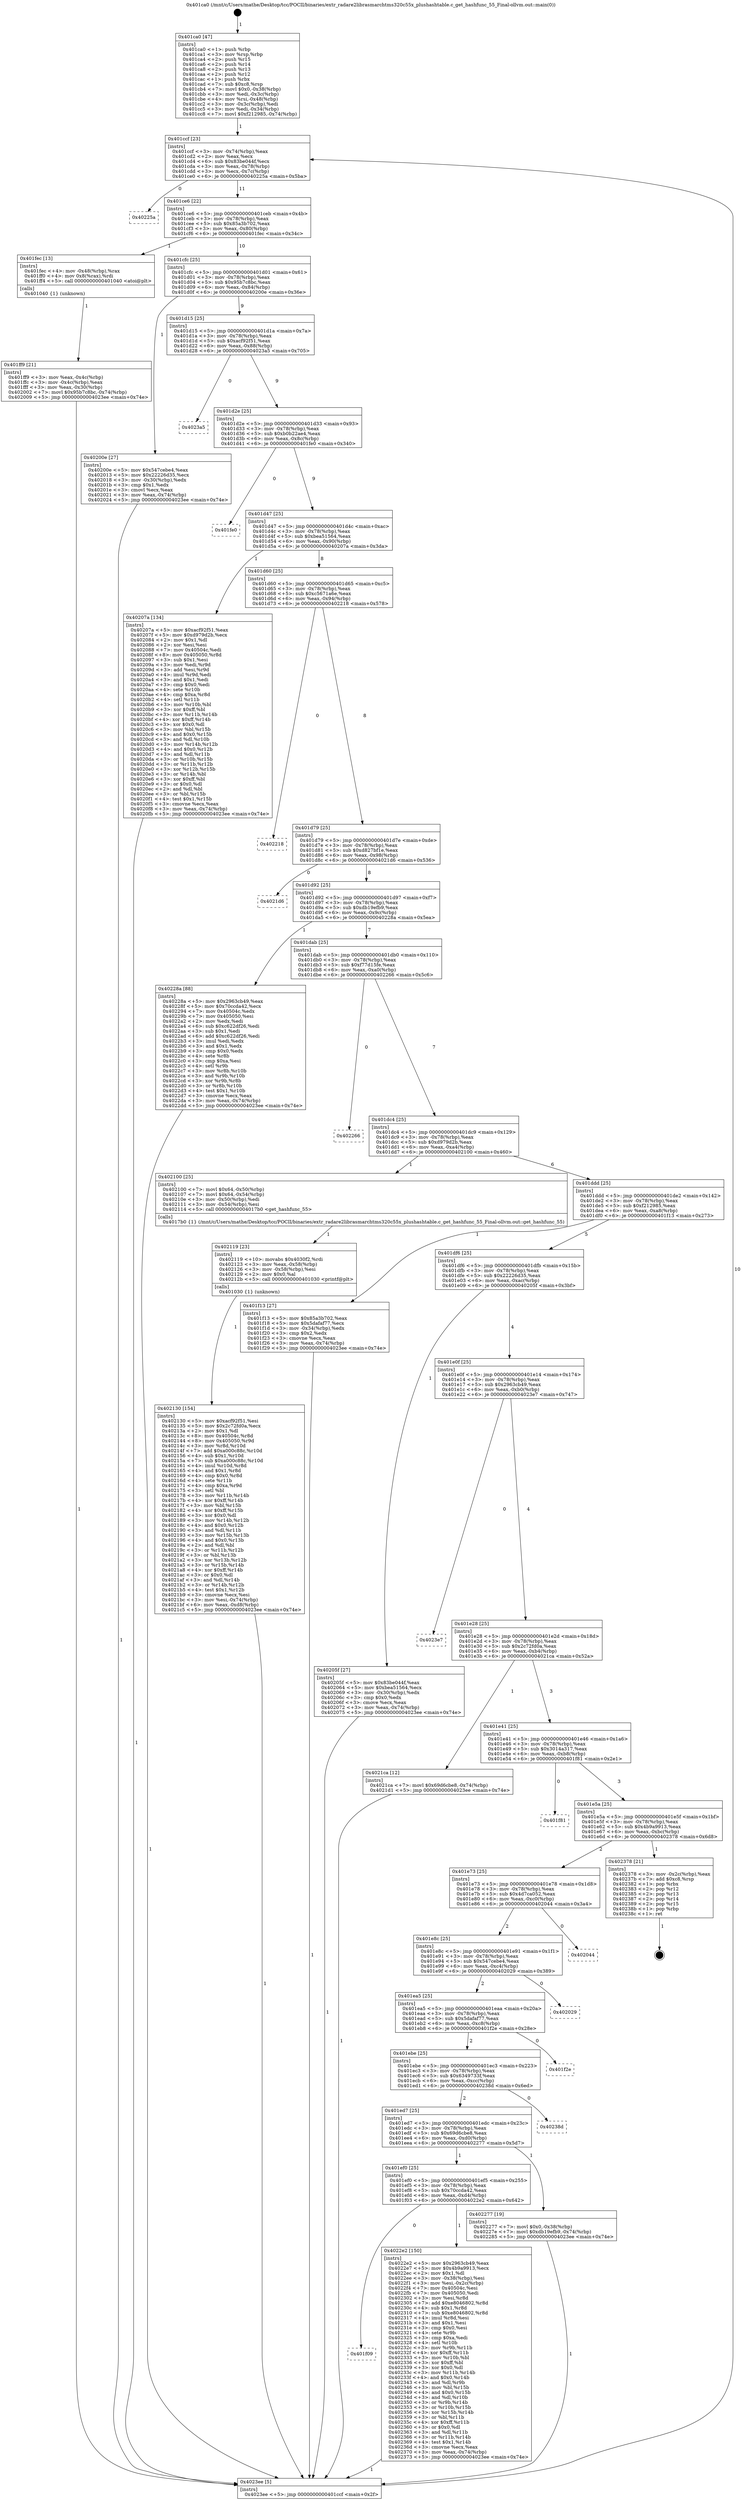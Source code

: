 digraph "0x401ca0" {
  label = "0x401ca0 (/mnt/c/Users/mathe/Desktop/tcc/POCII/binaries/extr_radare2librasmarchtms320c55x_plushashtable.c_get_hashfunc_55_Final-ollvm.out::main(0))"
  labelloc = "t"
  node[shape=record]

  Entry [label="",width=0.3,height=0.3,shape=circle,fillcolor=black,style=filled]
  "0x401ccf" [label="{
     0x401ccf [23]\l
     | [instrs]\l
     &nbsp;&nbsp;0x401ccf \<+3\>: mov -0x74(%rbp),%eax\l
     &nbsp;&nbsp;0x401cd2 \<+2\>: mov %eax,%ecx\l
     &nbsp;&nbsp;0x401cd4 \<+6\>: sub $0x83be044f,%ecx\l
     &nbsp;&nbsp;0x401cda \<+3\>: mov %eax,-0x78(%rbp)\l
     &nbsp;&nbsp;0x401cdd \<+3\>: mov %ecx,-0x7c(%rbp)\l
     &nbsp;&nbsp;0x401ce0 \<+6\>: je 000000000040225a \<main+0x5ba\>\l
  }"]
  "0x40225a" [label="{
     0x40225a\l
  }", style=dashed]
  "0x401ce6" [label="{
     0x401ce6 [22]\l
     | [instrs]\l
     &nbsp;&nbsp;0x401ce6 \<+5\>: jmp 0000000000401ceb \<main+0x4b\>\l
     &nbsp;&nbsp;0x401ceb \<+3\>: mov -0x78(%rbp),%eax\l
     &nbsp;&nbsp;0x401cee \<+5\>: sub $0x85a3b702,%eax\l
     &nbsp;&nbsp;0x401cf3 \<+3\>: mov %eax,-0x80(%rbp)\l
     &nbsp;&nbsp;0x401cf6 \<+6\>: je 0000000000401fec \<main+0x34c\>\l
  }"]
  Exit [label="",width=0.3,height=0.3,shape=circle,fillcolor=black,style=filled,peripheries=2]
  "0x401fec" [label="{
     0x401fec [13]\l
     | [instrs]\l
     &nbsp;&nbsp;0x401fec \<+4\>: mov -0x48(%rbp),%rax\l
     &nbsp;&nbsp;0x401ff0 \<+4\>: mov 0x8(%rax),%rdi\l
     &nbsp;&nbsp;0x401ff4 \<+5\>: call 0000000000401040 \<atoi@plt\>\l
     | [calls]\l
     &nbsp;&nbsp;0x401040 \{1\} (unknown)\l
  }"]
  "0x401cfc" [label="{
     0x401cfc [25]\l
     | [instrs]\l
     &nbsp;&nbsp;0x401cfc \<+5\>: jmp 0000000000401d01 \<main+0x61\>\l
     &nbsp;&nbsp;0x401d01 \<+3\>: mov -0x78(%rbp),%eax\l
     &nbsp;&nbsp;0x401d04 \<+5\>: sub $0x95b7c8bc,%eax\l
     &nbsp;&nbsp;0x401d09 \<+6\>: mov %eax,-0x84(%rbp)\l
     &nbsp;&nbsp;0x401d0f \<+6\>: je 000000000040200e \<main+0x36e\>\l
  }"]
  "0x401f09" [label="{
     0x401f09\l
  }", style=dashed]
  "0x40200e" [label="{
     0x40200e [27]\l
     | [instrs]\l
     &nbsp;&nbsp;0x40200e \<+5\>: mov $0x547cebe4,%eax\l
     &nbsp;&nbsp;0x402013 \<+5\>: mov $0x22226d35,%ecx\l
     &nbsp;&nbsp;0x402018 \<+3\>: mov -0x30(%rbp),%edx\l
     &nbsp;&nbsp;0x40201b \<+3\>: cmp $0x1,%edx\l
     &nbsp;&nbsp;0x40201e \<+3\>: cmovl %ecx,%eax\l
     &nbsp;&nbsp;0x402021 \<+3\>: mov %eax,-0x74(%rbp)\l
     &nbsp;&nbsp;0x402024 \<+5\>: jmp 00000000004023ee \<main+0x74e\>\l
  }"]
  "0x401d15" [label="{
     0x401d15 [25]\l
     | [instrs]\l
     &nbsp;&nbsp;0x401d15 \<+5\>: jmp 0000000000401d1a \<main+0x7a\>\l
     &nbsp;&nbsp;0x401d1a \<+3\>: mov -0x78(%rbp),%eax\l
     &nbsp;&nbsp;0x401d1d \<+5\>: sub $0xacf92f51,%eax\l
     &nbsp;&nbsp;0x401d22 \<+6\>: mov %eax,-0x88(%rbp)\l
     &nbsp;&nbsp;0x401d28 \<+6\>: je 00000000004023a5 \<main+0x705\>\l
  }"]
  "0x4022e2" [label="{
     0x4022e2 [150]\l
     | [instrs]\l
     &nbsp;&nbsp;0x4022e2 \<+5\>: mov $0x2963cb49,%eax\l
     &nbsp;&nbsp;0x4022e7 \<+5\>: mov $0x4b9a9913,%ecx\l
     &nbsp;&nbsp;0x4022ec \<+2\>: mov $0x1,%dl\l
     &nbsp;&nbsp;0x4022ee \<+3\>: mov -0x38(%rbp),%esi\l
     &nbsp;&nbsp;0x4022f1 \<+3\>: mov %esi,-0x2c(%rbp)\l
     &nbsp;&nbsp;0x4022f4 \<+7\>: mov 0x40504c,%esi\l
     &nbsp;&nbsp;0x4022fb \<+7\>: mov 0x405050,%edi\l
     &nbsp;&nbsp;0x402302 \<+3\>: mov %esi,%r8d\l
     &nbsp;&nbsp;0x402305 \<+7\>: add $0xe8046802,%r8d\l
     &nbsp;&nbsp;0x40230c \<+4\>: sub $0x1,%r8d\l
     &nbsp;&nbsp;0x402310 \<+7\>: sub $0xe8046802,%r8d\l
     &nbsp;&nbsp;0x402317 \<+4\>: imul %r8d,%esi\l
     &nbsp;&nbsp;0x40231b \<+3\>: and $0x1,%esi\l
     &nbsp;&nbsp;0x40231e \<+3\>: cmp $0x0,%esi\l
     &nbsp;&nbsp;0x402321 \<+4\>: sete %r9b\l
     &nbsp;&nbsp;0x402325 \<+3\>: cmp $0xa,%edi\l
     &nbsp;&nbsp;0x402328 \<+4\>: setl %r10b\l
     &nbsp;&nbsp;0x40232c \<+3\>: mov %r9b,%r11b\l
     &nbsp;&nbsp;0x40232f \<+4\>: xor $0xff,%r11b\l
     &nbsp;&nbsp;0x402333 \<+3\>: mov %r10b,%bl\l
     &nbsp;&nbsp;0x402336 \<+3\>: xor $0xff,%bl\l
     &nbsp;&nbsp;0x402339 \<+3\>: xor $0x0,%dl\l
     &nbsp;&nbsp;0x40233c \<+3\>: mov %r11b,%r14b\l
     &nbsp;&nbsp;0x40233f \<+4\>: and $0x0,%r14b\l
     &nbsp;&nbsp;0x402343 \<+3\>: and %dl,%r9b\l
     &nbsp;&nbsp;0x402346 \<+3\>: mov %bl,%r15b\l
     &nbsp;&nbsp;0x402349 \<+4\>: and $0x0,%r15b\l
     &nbsp;&nbsp;0x40234d \<+3\>: and %dl,%r10b\l
     &nbsp;&nbsp;0x402350 \<+3\>: or %r9b,%r14b\l
     &nbsp;&nbsp;0x402353 \<+3\>: or %r10b,%r15b\l
     &nbsp;&nbsp;0x402356 \<+3\>: xor %r15b,%r14b\l
     &nbsp;&nbsp;0x402359 \<+3\>: or %bl,%r11b\l
     &nbsp;&nbsp;0x40235c \<+4\>: xor $0xff,%r11b\l
     &nbsp;&nbsp;0x402360 \<+3\>: or $0x0,%dl\l
     &nbsp;&nbsp;0x402363 \<+3\>: and %dl,%r11b\l
     &nbsp;&nbsp;0x402366 \<+3\>: or %r11b,%r14b\l
     &nbsp;&nbsp;0x402369 \<+4\>: test $0x1,%r14b\l
     &nbsp;&nbsp;0x40236d \<+3\>: cmovne %ecx,%eax\l
     &nbsp;&nbsp;0x402370 \<+3\>: mov %eax,-0x74(%rbp)\l
     &nbsp;&nbsp;0x402373 \<+5\>: jmp 00000000004023ee \<main+0x74e\>\l
  }"]
  "0x4023a5" [label="{
     0x4023a5\l
  }", style=dashed]
  "0x401d2e" [label="{
     0x401d2e [25]\l
     | [instrs]\l
     &nbsp;&nbsp;0x401d2e \<+5\>: jmp 0000000000401d33 \<main+0x93\>\l
     &nbsp;&nbsp;0x401d33 \<+3\>: mov -0x78(%rbp),%eax\l
     &nbsp;&nbsp;0x401d36 \<+5\>: sub $0xb0b22ae4,%eax\l
     &nbsp;&nbsp;0x401d3b \<+6\>: mov %eax,-0x8c(%rbp)\l
     &nbsp;&nbsp;0x401d41 \<+6\>: je 0000000000401fe0 \<main+0x340\>\l
  }"]
  "0x401ef0" [label="{
     0x401ef0 [25]\l
     | [instrs]\l
     &nbsp;&nbsp;0x401ef0 \<+5\>: jmp 0000000000401ef5 \<main+0x255\>\l
     &nbsp;&nbsp;0x401ef5 \<+3\>: mov -0x78(%rbp),%eax\l
     &nbsp;&nbsp;0x401ef8 \<+5\>: sub $0x70ccda42,%eax\l
     &nbsp;&nbsp;0x401efd \<+6\>: mov %eax,-0xd4(%rbp)\l
     &nbsp;&nbsp;0x401f03 \<+6\>: je 00000000004022e2 \<main+0x642\>\l
  }"]
  "0x401fe0" [label="{
     0x401fe0\l
  }", style=dashed]
  "0x401d47" [label="{
     0x401d47 [25]\l
     | [instrs]\l
     &nbsp;&nbsp;0x401d47 \<+5\>: jmp 0000000000401d4c \<main+0xac\>\l
     &nbsp;&nbsp;0x401d4c \<+3\>: mov -0x78(%rbp),%eax\l
     &nbsp;&nbsp;0x401d4f \<+5\>: sub $0xbea51564,%eax\l
     &nbsp;&nbsp;0x401d54 \<+6\>: mov %eax,-0x90(%rbp)\l
     &nbsp;&nbsp;0x401d5a \<+6\>: je 000000000040207a \<main+0x3da\>\l
  }"]
  "0x402277" [label="{
     0x402277 [19]\l
     | [instrs]\l
     &nbsp;&nbsp;0x402277 \<+7\>: movl $0x0,-0x38(%rbp)\l
     &nbsp;&nbsp;0x40227e \<+7\>: movl $0xdb19efb9,-0x74(%rbp)\l
     &nbsp;&nbsp;0x402285 \<+5\>: jmp 00000000004023ee \<main+0x74e\>\l
  }"]
  "0x40207a" [label="{
     0x40207a [134]\l
     | [instrs]\l
     &nbsp;&nbsp;0x40207a \<+5\>: mov $0xacf92f51,%eax\l
     &nbsp;&nbsp;0x40207f \<+5\>: mov $0xd979d2b,%ecx\l
     &nbsp;&nbsp;0x402084 \<+2\>: mov $0x1,%dl\l
     &nbsp;&nbsp;0x402086 \<+2\>: xor %esi,%esi\l
     &nbsp;&nbsp;0x402088 \<+7\>: mov 0x40504c,%edi\l
     &nbsp;&nbsp;0x40208f \<+8\>: mov 0x405050,%r8d\l
     &nbsp;&nbsp;0x402097 \<+3\>: sub $0x1,%esi\l
     &nbsp;&nbsp;0x40209a \<+3\>: mov %edi,%r9d\l
     &nbsp;&nbsp;0x40209d \<+3\>: add %esi,%r9d\l
     &nbsp;&nbsp;0x4020a0 \<+4\>: imul %r9d,%edi\l
     &nbsp;&nbsp;0x4020a4 \<+3\>: and $0x1,%edi\l
     &nbsp;&nbsp;0x4020a7 \<+3\>: cmp $0x0,%edi\l
     &nbsp;&nbsp;0x4020aa \<+4\>: sete %r10b\l
     &nbsp;&nbsp;0x4020ae \<+4\>: cmp $0xa,%r8d\l
     &nbsp;&nbsp;0x4020b2 \<+4\>: setl %r11b\l
     &nbsp;&nbsp;0x4020b6 \<+3\>: mov %r10b,%bl\l
     &nbsp;&nbsp;0x4020b9 \<+3\>: xor $0xff,%bl\l
     &nbsp;&nbsp;0x4020bc \<+3\>: mov %r11b,%r14b\l
     &nbsp;&nbsp;0x4020bf \<+4\>: xor $0xff,%r14b\l
     &nbsp;&nbsp;0x4020c3 \<+3\>: xor $0x0,%dl\l
     &nbsp;&nbsp;0x4020c6 \<+3\>: mov %bl,%r15b\l
     &nbsp;&nbsp;0x4020c9 \<+4\>: and $0x0,%r15b\l
     &nbsp;&nbsp;0x4020cd \<+3\>: and %dl,%r10b\l
     &nbsp;&nbsp;0x4020d0 \<+3\>: mov %r14b,%r12b\l
     &nbsp;&nbsp;0x4020d3 \<+4\>: and $0x0,%r12b\l
     &nbsp;&nbsp;0x4020d7 \<+3\>: and %dl,%r11b\l
     &nbsp;&nbsp;0x4020da \<+3\>: or %r10b,%r15b\l
     &nbsp;&nbsp;0x4020dd \<+3\>: or %r11b,%r12b\l
     &nbsp;&nbsp;0x4020e0 \<+3\>: xor %r12b,%r15b\l
     &nbsp;&nbsp;0x4020e3 \<+3\>: or %r14b,%bl\l
     &nbsp;&nbsp;0x4020e6 \<+3\>: xor $0xff,%bl\l
     &nbsp;&nbsp;0x4020e9 \<+3\>: or $0x0,%dl\l
     &nbsp;&nbsp;0x4020ec \<+2\>: and %dl,%bl\l
     &nbsp;&nbsp;0x4020ee \<+3\>: or %bl,%r15b\l
     &nbsp;&nbsp;0x4020f1 \<+4\>: test $0x1,%r15b\l
     &nbsp;&nbsp;0x4020f5 \<+3\>: cmovne %ecx,%eax\l
     &nbsp;&nbsp;0x4020f8 \<+3\>: mov %eax,-0x74(%rbp)\l
     &nbsp;&nbsp;0x4020fb \<+5\>: jmp 00000000004023ee \<main+0x74e\>\l
  }"]
  "0x401d60" [label="{
     0x401d60 [25]\l
     | [instrs]\l
     &nbsp;&nbsp;0x401d60 \<+5\>: jmp 0000000000401d65 \<main+0xc5\>\l
     &nbsp;&nbsp;0x401d65 \<+3\>: mov -0x78(%rbp),%eax\l
     &nbsp;&nbsp;0x401d68 \<+5\>: sub $0xc5671a6e,%eax\l
     &nbsp;&nbsp;0x401d6d \<+6\>: mov %eax,-0x94(%rbp)\l
     &nbsp;&nbsp;0x401d73 \<+6\>: je 0000000000402218 \<main+0x578\>\l
  }"]
  "0x401ed7" [label="{
     0x401ed7 [25]\l
     | [instrs]\l
     &nbsp;&nbsp;0x401ed7 \<+5\>: jmp 0000000000401edc \<main+0x23c\>\l
     &nbsp;&nbsp;0x401edc \<+3\>: mov -0x78(%rbp),%eax\l
     &nbsp;&nbsp;0x401edf \<+5\>: sub $0x69d6cbe8,%eax\l
     &nbsp;&nbsp;0x401ee4 \<+6\>: mov %eax,-0xd0(%rbp)\l
     &nbsp;&nbsp;0x401eea \<+6\>: je 0000000000402277 \<main+0x5d7\>\l
  }"]
  "0x402218" [label="{
     0x402218\l
  }", style=dashed]
  "0x401d79" [label="{
     0x401d79 [25]\l
     | [instrs]\l
     &nbsp;&nbsp;0x401d79 \<+5\>: jmp 0000000000401d7e \<main+0xde\>\l
     &nbsp;&nbsp;0x401d7e \<+3\>: mov -0x78(%rbp),%eax\l
     &nbsp;&nbsp;0x401d81 \<+5\>: sub $0xd827bf1e,%eax\l
     &nbsp;&nbsp;0x401d86 \<+6\>: mov %eax,-0x98(%rbp)\l
     &nbsp;&nbsp;0x401d8c \<+6\>: je 00000000004021d6 \<main+0x536\>\l
  }"]
  "0x40238d" [label="{
     0x40238d\l
  }", style=dashed]
  "0x4021d6" [label="{
     0x4021d6\l
  }", style=dashed]
  "0x401d92" [label="{
     0x401d92 [25]\l
     | [instrs]\l
     &nbsp;&nbsp;0x401d92 \<+5\>: jmp 0000000000401d97 \<main+0xf7\>\l
     &nbsp;&nbsp;0x401d97 \<+3\>: mov -0x78(%rbp),%eax\l
     &nbsp;&nbsp;0x401d9a \<+5\>: sub $0xdb19efb9,%eax\l
     &nbsp;&nbsp;0x401d9f \<+6\>: mov %eax,-0x9c(%rbp)\l
     &nbsp;&nbsp;0x401da5 \<+6\>: je 000000000040228a \<main+0x5ea\>\l
  }"]
  "0x401ebe" [label="{
     0x401ebe [25]\l
     | [instrs]\l
     &nbsp;&nbsp;0x401ebe \<+5\>: jmp 0000000000401ec3 \<main+0x223\>\l
     &nbsp;&nbsp;0x401ec3 \<+3\>: mov -0x78(%rbp),%eax\l
     &nbsp;&nbsp;0x401ec6 \<+5\>: sub $0x6349733f,%eax\l
     &nbsp;&nbsp;0x401ecb \<+6\>: mov %eax,-0xcc(%rbp)\l
     &nbsp;&nbsp;0x401ed1 \<+6\>: je 000000000040238d \<main+0x6ed\>\l
  }"]
  "0x40228a" [label="{
     0x40228a [88]\l
     | [instrs]\l
     &nbsp;&nbsp;0x40228a \<+5\>: mov $0x2963cb49,%eax\l
     &nbsp;&nbsp;0x40228f \<+5\>: mov $0x70ccda42,%ecx\l
     &nbsp;&nbsp;0x402294 \<+7\>: mov 0x40504c,%edx\l
     &nbsp;&nbsp;0x40229b \<+7\>: mov 0x405050,%esi\l
     &nbsp;&nbsp;0x4022a2 \<+2\>: mov %edx,%edi\l
     &nbsp;&nbsp;0x4022a4 \<+6\>: sub $0xc622df26,%edi\l
     &nbsp;&nbsp;0x4022aa \<+3\>: sub $0x1,%edi\l
     &nbsp;&nbsp;0x4022ad \<+6\>: add $0xc622df26,%edi\l
     &nbsp;&nbsp;0x4022b3 \<+3\>: imul %edi,%edx\l
     &nbsp;&nbsp;0x4022b6 \<+3\>: and $0x1,%edx\l
     &nbsp;&nbsp;0x4022b9 \<+3\>: cmp $0x0,%edx\l
     &nbsp;&nbsp;0x4022bc \<+4\>: sete %r8b\l
     &nbsp;&nbsp;0x4022c0 \<+3\>: cmp $0xa,%esi\l
     &nbsp;&nbsp;0x4022c3 \<+4\>: setl %r9b\l
     &nbsp;&nbsp;0x4022c7 \<+3\>: mov %r8b,%r10b\l
     &nbsp;&nbsp;0x4022ca \<+3\>: and %r9b,%r10b\l
     &nbsp;&nbsp;0x4022cd \<+3\>: xor %r9b,%r8b\l
     &nbsp;&nbsp;0x4022d0 \<+3\>: or %r8b,%r10b\l
     &nbsp;&nbsp;0x4022d3 \<+4\>: test $0x1,%r10b\l
     &nbsp;&nbsp;0x4022d7 \<+3\>: cmovne %ecx,%eax\l
     &nbsp;&nbsp;0x4022da \<+3\>: mov %eax,-0x74(%rbp)\l
     &nbsp;&nbsp;0x4022dd \<+5\>: jmp 00000000004023ee \<main+0x74e\>\l
  }"]
  "0x401dab" [label="{
     0x401dab [25]\l
     | [instrs]\l
     &nbsp;&nbsp;0x401dab \<+5\>: jmp 0000000000401db0 \<main+0x110\>\l
     &nbsp;&nbsp;0x401db0 \<+3\>: mov -0x78(%rbp),%eax\l
     &nbsp;&nbsp;0x401db3 \<+5\>: sub $0xf77d15fe,%eax\l
     &nbsp;&nbsp;0x401db8 \<+6\>: mov %eax,-0xa0(%rbp)\l
     &nbsp;&nbsp;0x401dbe \<+6\>: je 0000000000402266 \<main+0x5c6\>\l
  }"]
  "0x401f2e" [label="{
     0x401f2e\l
  }", style=dashed]
  "0x402266" [label="{
     0x402266\l
  }", style=dashed]
  "0x401dc4" [label="{
     0x401dc4 [25]\l
     | [instrs]\l
     &nbsp;&nbsp;0x401dc4 \<+5\>: jmp 0000000000401dc9 \<main+0x129\>\l
     &nbsp;&nbsp;0x401dc9 \<+3\>: mov -0x78(%rbp),%eax\l
     &nbsp;&nbsp;0x401dcc \<+5\>: sub $0xd979d2b,%eax\l
     &nbsp;&nbsp;0x401dd1 \<+6\>: mov %eax,-0xa4(%rbp)\l
     &nbsp;&nbsp;0x401dd7 \<+6\>: je 0000000000402100 \<main+0x460\>\l
  }"]
  "0x401ea5" [label="{
     0x401ea5 [25]\l
     | [instrs]\l
     &nbsp;&nbsp;0x401ea5 \<+5\>: jmp 0000000000401eaa \<main+0x20a\>\l
     &nbsp;&nbsp;0x401eaa \<+3\>: mov -0x78(%rbp),%eax\l
     &nbsp;&nbsp;0x401ead \<+5\>: sub $0x5dafaf77,%eax\l
     &nbsp;&nbsp;0x401eb2 \<+6\>: mov %eax,-0xc8(%rbp)\l
     &nbsp;&nbsp;0x401eb8 \<+6\>: je 0000000000401f2e \<main+0x28e\>\l
  }"]
  "0x402100" [label="{
     0x402100 [25]\l
     | [instrs]\l
     &nbsp;&nbsp;0x402100 \<+7\>: movl $0x64,-0x50(%rbp)\l
     &nbsp;&nbsp;0x402107 \<+7\>: movl $0x64,-0x54(%rbp)\l
     &nbsp;&nbsp;0x40210e \<+3\>: mov -0x50(%rbp),%edi\l
     &nbsp;&nbsp;0x402111 \<+3\>: mov -0x54(%rbp),%esi\l
     &nbsp;&nbsp;0x402114 \<+5\>: call 00000000004017b0 \<get_hashfunc_55\>\l
     | [calls]\l
     &nbsp;&nbsp;0x4017b0 \{1\} (/mnt/c/Users/mathe/Desktop/tcc/POCII/binaries/extr_radare2librasmarchtms320c55x_plushashtable.c_get_hashfunc_55_Final-ollvm.out::get_hashfunc_55)\l
  }"]
  "0x401ddd" [label="{
     0x401ddd [25]\l
     | [instrs]\l
     &nbsp;&nbsp;0x401ddd \<+5\>: jmp 0000000000401de2 \<main+0x142\>\l
     &nbsp;&nbsp;0x401de2 \<+3\>: mov -0x78(%rbp),%eax\l
     &nbsp;&nbsp;0x401de5 \<+5\>: sub $0xf212985,%eax\l
     &nbsp;&nbsp;0x401dea \<+6\>: mov %eax,-0xa8(%rbp)\l
     &nbsp;&nbsp;0x401df0 \<+6\>: je 0000000000401f13 \<main+0x273\>\l
  }"]
  "0x402029" [label="{
     0x402029\l
  }", style=dashed]
  "0x401f13" [label="{
     0x401f13 [27]\l
     | [instrs]\l
     &nbsp;&nbsp;0x401f13 \<+5\>: mov $0x85a3b702,%eax\l
     &nbsp;&nbsp;0x401f18 \<+5\>: mov $0x5dafaf77,%ecx\l
     &nbsp;&nbsp;0x401f1d \<+3\>: mov -0x34(%rbp),%edx\l
     &nbsp;&nbsp;0x401f20 \<+3\>: cmp $0x2,%edx\l
     &nbsp;&nbsp;0x401f23 \<+3\>: cmovne %ecx,%eax\l
     &nbsp;&nbsp;0x401f26 \<+3\>: mov %eax,-0x74(%rbp)\l
     &nbsp;&nbsp;0x401f29 \<+5\>: jmp 00000000004023ee \<main+0x74e\>\l
  }"]
  "0x401df6" [label="{
     0x401df6 [25]\l
     | [instrs]\l
     &nbsp;&nbsp;0x401df6 \<+5\>: jmp 0000000000401dfb \<main+0x15b\>\l
     &nbsp;&nbsp;0x401dfb \<+3\>: mov -0x78(%rbp),%eax\l
     &nbsp;&nbsp;0x401dfe \<+5\>: sub $0x22226d35,%eax\l
     &nbsp;&nbsp;0x401e03 \<+6\>: mov %eax,-0xac(%rbp)\l
     &nbsp;&nbsp;0x401e09 \<+6\>: je 000000000040205f \<main+0x3bf\>\l
  }"]
  "0x4023ee" [label="{
     0x4023ee [5]\l
     | [instrs]\l
     &nbsp;&nbsp;0x4023ee \<+5\>: jmp 0000000000401ccf \<main+0x2f\>\l
  }"]
  "0x401ca0" [label="{
     0x401ca0 [47]\l
     | [instrs]\l
     &nbsp;&nbsp;0x401ca0 \<+1\>: push %rbp\l
     &nbsp;&nbsp;0x401ca1 \<+3\>: mov %rsp,%rbp\l
     &nbsp;&nbsp;0x401ca4 \<+2\>: push %r15\l
     &nbsp;&nbsp;0x401ca6 \<+2\>: push %r14\l
     &nbsp;&nbsp;0x401ca8 \<+2\>: push %r13\l
     &nbsp;&nbsp;0x401caa \<+2\>: push %r12\l
     &nbsp;&nbsp;0x401cac \<+1\>: push %rbx\l
     &nbsp;&nbsp;0x401cad \<+7\>: sub $0xc8,%rsp\l
     &nbsp;&nbsp;0x401cb4 \<+7\>: movl $0x0,-0x38(%rbp)\l
     &nbsp;&nbsp;0x401cbb \<+3\>: mov %edi,-0x3c(%rbp)\l
     &nbsp;&nbsp;0x401cbe \<+4\>: mov %rsi,-0x48(%rbp)\l
     &nbsp;&nbsp;0x401cc2 \<+3\>: mov -0x3c(%rbp),%edi\l
     &nbsp;&nbsp;0x401cc5 \<+3\>: mov %edi,-0x34(%rbp)\l
     &nbsp;&nbsp;0x401cc8 \<+7\>: movl $0xf212985,-0x74(%rbp)\l
  }"]
  "0x401ff9" [label="{
     0x401ff9 [21]\l
     | [instrs]\l
     &nbsp;&nbsp;0x401ff9 \<+3\>: mov %eax,-0x4c(%rbp)\l
     &nbsp;&nbsp;0x401ffc \<+3\>: mov -0x4c(%rbp),%eax\l
     &nbsp;&nbsp;0x401fff \<+3\>: mov %eax,-0x30(%rbp)\l
     &nbsp;&nbsp;0x402002 \<+7\>: movl $0x95b7c8bc,-0x74(%rbp)\l
     &nbsp;&nbsp;0x402009 \<+5\>: jmp 00000000004023ee \<main+0x74e\>\l
  }"]
  "0x401e8c" [label="{
     0x401e8c [25]\l
     | [instrs]\l
     &nbsp;&nbsp;0x401e8c \<+5\>: jmp 0000000000401e91 \<main+0x1f1\>\l
     &nbsp;&nbsp;0x401e91 \<+3\>: mov -0x78(%rbp),%eax\l
     &nbsp;&nbsp;0x401e94 \<+5\>: sub $0x547cebe4,%eax\l
     &nbsp;&nbsp;0x401e99 \<+6\>: mov %eax,-0xc4(%rbp)\l
     &nbsp;&nbsp;0x401e9f \<+6\>: je 0000000000402029 \<main+0x389\>\l
  }"]
  "0x40205f" [label="{
     0x40205f [27]\l
     | [instrs]\l
     &nbsp;&nbsp;0x40205f \<+5\>: mov $0x83be044f,%eax\l
     &nbsp;&nbsp;0x402064 \<+5\>: mov $0xbea51564,%ecx\l
     &nbsp;&nbsp;0x402069 \<+3\>: mov -0x30(%rbp),%edx\l
     &nbsp;&nbsp;0x40206c \<+3\>: cmp $0x0,%edx\l
     &nbsp;&nbsp;0x40206f \<+3\>: cmove %ecx,%eax\l
     &nbsp;&nbsp;0x402072 \<+3\>: mov %eax,-0x74(%rbp)\l
     &nbsp;&nbsp;0x402075 \<+5\>: jmp 00000000004023ee \<main+0x74e\>\l
  }"]
  "0x401e0f" [label="{
     0x401e0f [25]\l
     | [instrs]\l
     &nbsp;&nbsp;0x401e0f \<+5\>: jmp 0000000000401e14 \<main+0x174\>\l
     &nbsp;&nbsp;0x401e14 \<+3\>: mov -0x78(%rbp),%eax\l
     &nbsp;&nbsp;0x401e17 \<+5\>: sub $0x2963cb49,%eax\l
     &nbsp;&nbsp;0x401e1c \<+6\>: mov %eax,-0xb0(%rbp)\l
     &nbsp;&nbsp;0x401e22 \<+6\>: je 00000000004023e7 \<main+0x747\>\l
  }"]
  "0x402119" [label="{
     0x402119 [23]\l
     | [instrs]\l
     &nbsp;&nbsp;0x402119 \<+10\>: movabs $0x4030f2,%rdi\l
     &nbsp;&nbsp;0x402123 \<+3\>: mov %eax,-0x58(%rbp)\l
     &nbsp;&nbsp;0x402126 \<+3\>: mov -0x58(%rbp),%esi\l
     &nbsp;&nbsp;0x402129 \<+2\>: mov $0x0,%al\l
     &nbsp;&nbsp;0x40212b \<+5\>: call 0000000000401030 \<printf@plt\>\l
     | [calls]\l
     &nbsp;&nbsp;0x401030 \{1\} (unknown)\l
  }"]
  "0x402130" [label="{
     0x402130 [154]\l
     | [instrs]\l
     &nbsp;&nbsp;0x402130 \<+5\>: mov $0xacf92f51,%esi\l
     &nbsp;&nbsp;0x402135 \<+5\>: mov $0x2c72fd0a,%ecx\l
     &nbsp;&nbsp;0x40213a \<+2\>: mov $0x1,%dl\l
     &nbsp;&nbsp;0x40213c \<+8\>: mov 0x40504c,%r8d\l
     &nbsp;&nbsp;0x402144 \<+8\>: mov 0x405050,%r9d\l
     &nbsp;&nbsp;0x40214c \<+3\>: mov %r8d,%r10d\l
     &nbsp;&nbsp;0x40214f \<+7\>: add $0xa000c88c,%r10d\l
     &nbsp;&nbsp;0x402156 \<+4\>: sub $0x1,%r10d\l
     &nbsp;&nbsp;0x40215a \<+7\>: sub $0xa000c88c,%r10d\l
     &nbsp;&nbsp;0x402161 \<+4\>: imul %r10d,%r8d\l
     &nbsp;&nbsp;0x402165 \<+4\>: and $0x1,%r8d\l
     &nbsp;&nbsp;0x402169 \<+4\>: cmp $0x0,%r8d\l
     &nbsp;&nbsp;0x40216d \<+4\>: sete %r11b\l
     &nbsp;&nbsp;0x402171 \<+4\>: cmp $0xa,%r9d\l
     &nbsp;&nbsp;0x402175 \<+3\>: setl %bl\l
     &nbsp;&nbsp;0x402178 \<+3\>: mov %r11b,%r14b\l
     &nbsp;&nbsp;0x40217b \<+4\>: xor $0xff,%r14b\l
     &nbsp;&nbsp;0x40217f \<+3\>: mov %bl,%r15b\l
     &nbsp;&nbsp;0x402182 \<+4\>: xor $0xff,%r15b\l
     &nbsp;&nbsp;0x402186 \<+3\>: xor $0x0,%dl\l
     &nbsp;&nbsp;0x402189 \<+3\>: mov %r14b,%r12b\l
     &nbsp;&nbsp;0x40218c \<+4\>: and $0x0,%r12b\l
     &nbsp;&nbsp;0x402190 \<+3\>: and %dl,%r11b\l
     &nbsp;&nbsp;0x402193 \<+3\>: mov %r15b,%r13b\l
     &nbsp;&nbsp;0x402196 \<+4\>: and $0x0,%r13b\l
     &nbsp;&nbsp;0x40219a \<+2\>: and %dl,%bl\l
     &nbsp;&nbsp;0x40219c \<+3\>: or %r11b,%r12b\l
     &nbsp;&nbsp;0x40219f \<+3\>: or %bl,%r13b\l
     &nbsp;&nbsp;0x4021a2 \<+3\>: xor %r13b,%r12b\l
     &nbsp;&nbsp;0x4021a5 \<+3\>: or %r15b,%r14b\l
     &nbsp;&nbsp;0x4021a8 \<+4\>: xor $0xff,%r14b\l
     &nbsp;&nbsp;0x4021ac \<+3\>: or $0x0,%dl\l
     &nbsp;&nbsp;0x4021af \<+3\>: and %dl,%r14b\l
     &nbsp;&nbsp;0x4021b2 \<+3\>: or %r14b,%r12b\l
     &nbsp;&nbsp;0x4021b5 \<+4\>: test $0x1,%r12b\l
     &nbsp;&nbsp;0x4021b9 \<+3\>: cmovne %ecx,%esi\l
     &nbsp;&nbsp;0x4021bc \<+3\>: mov %esi,-0x74(%rbp)\l
     &nbsp;&nbsp;0x4021bf \<+6\>: mov %eax,-0xd8(%rbp)\l
     &nbsp;&nbsp;0x4021c5 \<+5\>: jmp 00000000004023ee \<main+0x74e\>\l
  }"]
  "0x402044" [label="{
     0x402044\l
  }", style=dashed]
  "0x4023e7" [label="{
     0x4023e7\l
  }", style=dashed]
  "0x401e28" [label="{
     0x401e28 [25]\l
     | [instrs]\l
     &nbsp;&nbsp;0x401e28 \<+5\>: jmp 0000000000401e2d \<main+0x18d\>\l
     &nbsp;&nbsp;0x401e2d \<+3\>: mov -0x78(%rbp),%eax\l
     &nbsp;&nbsp;0x401e30 \<+5\>: sub $0x2c72fd0a,%eax\l
     &nbsp;&nbsp;0x401e35 \<+6\>: mov %eax,-0xb4(%rbp)\l
     &nbsp;&nbsp;0x401e3b \<+6\>: je 00000000004021ca \<main+0x52a\>\l
  }"]
  "0x401e73" [label="{
     0x401e73 [25]\l
     | [instrs]\l
     &nbsp;&nbsp;0x401e73 \<+5\>: jmp 0000000000401e78 \<main+0x1d8\>\l
     &nbsp;&nbsp;0x401e78 \<+3\>: mov -0x78(%rbp),%eax\l
     &nbsp;&nbsp;0x401e7b \<+5\>: sub $0x4d7ca052,%eax\l
     &nbsp;&nbsp;0x401e80 \<+6\>: mov %eax,-0xc0(%rbp)\l
     &nbsp;&nbsp;0x401e86 \<+6\>: je 0000000000402044 \<main+0x3a4\>\l
  }"]
  "0x4021ca" [label="{
     0x4021ca [12]\l
     | [instrs]\l
     &nbsp;&nbsp;0x4021ca \<+7\>: movl $0x69d6cbe8,-0x74(%rbp)\l
     &nbsp;&nbsp;0x4021d1 \<+5\>: jmp 00000000004023ee \<main+0x74e\>\l
  }"]
  "0x401e41" [label="{
     0x401e41 [25]\l
     | [instrs]\l
     &nbsp;&nbsp;0x401e41 \<+5\>: jmp 0000000000401e46 \<main+0x1a6\>\l
     &nbsp;&nbsp;0x401e46 \<+3\>: mov -0x78(%rbp),%eax\l
     &nbsp;&nbsp;0x401e49 \<+5\>: sub $0x3014a317,%eax\l
     &nbsp;&nbsp;0x401e4e \<+6\>: mov %eax,-0xb8(%rbp)\l
     &nbsp;&nbsp;0x401e54 \<+6\>: je 0000000000401f81 \<main+0x2e1\>\l
  }"]
  "0x402378" [label="{
     0x402378 [21]\l
     | [instrs]\l
     &nbsp;&nbsp;0x402378 \<+3\>: mov -0x2c(%rbp),%eax\l
     &nbsp;&nbsp;0x40237b \<+7\>: add $0xc8,%rsp\l
     &nbsp;&nbsp;0x402382 \<+1\>: pop %rbx\l
     &nbsp;&nbsp;0x402383 \<+2\>: pop %r12\l
     &nbsp;&nbsp;0x402385 \<+2\>: pop %r13\l
     &nbsp;&nbsp;0x402387 \<+2\>: pop %r14\l
     &nbsp;&nbsp;0x402389 \<+2\>: pop %r15\l
     &nbsp;&nbsp;0x40238b \<+1\>: pop %rbp\l
     &nbsp;&nbsp;0x40238c \<+1\>: ret\l
  }"]
  "0x401f81" [label="{
     0x401f81\l
  }", style=dashed]
  "0x401e5a" [label="{
     0x401e5a [25]\l
     | [instrs]\l
     &nbsp;&nbsp;0x401e5a \<+5\>: jmp 0000000000401e5f \<main+0x1bf\>\l
     &nbsp;&nbsp;0x401e5f \<+3\>: mov -0x78(%rbp),%eax\l
     &nbsp;&nbsp;0x401e62 \<+5\>: sub $0x4b9a9913,%eax\l
     &nbsp;&nbsp;0x401e67 \<+6\>: mov %eax,-0xbc(%rbp)\l
     &nbsp;&nbsp;0x401e6d \<+6\>: je 0000000000402378 \<main+0x6d8\>\l
  }"]
  Entry -> "0x401ca0" [label=" 1"]
  "0x401ccf" -> "0x40225a" [label=" 0"]
  "0x401ccf" -> "0x401ce6" [label=" 11"]
  "0x402378" -> Exit [label=" 1"]
  "0x401ce6" -> "0x401fec" [label=" 1"]
  "0x401ce6" -> "0x401cfc" [label=" 10"]
  "0x4022e2" -> "0x4023ee" [label=" 1"]
  "0x401cfc" -> "0x40200e" [label=" 1"]
  "0x401cfc" -> "0x401d15" [label=" 9"]
  "0x401ef0" -> "0x401f09" [label=" 0"]
  "0x401d15" -> "0x4023a5" [label=" 0"]
  "0x401d15" -> "0x401d2e" [label=" 9"]
  "0x401ef0" -> "0x4022e2" [label=" 1"]
  "0x401d2e" -> "0x401fe0" [label=" 0"]
  "0x401d2e" -> "0x401d47" [label=" 9"]
  "0x40228a" -> "0x4023ee" [label=" 1"]
  "0x401d47" -> "0x40207a" [label=" 1"]
  "0x401d47" -> "0x401d60" [label=" 8"]
  "0x402277" -> "0x4023ee" [label=" 1"]
  "0x401d60" -> "0x402218" [label=" 0"]
  "0x401d60" -> "0x401d79" [label=" 8"]
  "0x401ed7" -> "0x402277" [label=" 1"]
  "0x401d79" -> "0x4021d6" [label=" 0"]
  "0x401d79" -> "0x401d92" [label=" 8"]
  "0x401ed7" -> "0x401ef0" [label=" 1"]
  "0x401d92" -> "0x40228a" [label=" 1"]
  "0x401d92" -> "0x401dab" [label=" 7"]
  "0x401ebe" -> "0x40238d" [label=" 0"]
  "0x401dab" -> "0x402266" [label=" 0"]
  "0x401dab" -> "0x401dc4" [label=" 7"]
  "0x401ebe" -> "0x401ed7" [label=" 2"]
  "0x401dc4" -> "0x402100" [label=" 1"]
  "0x401dc4" -> "0x401ddd" [label=" 6"]
  "0x401ea5" -> "0x401f2e" [label=" 0"]
  "0x401ddd" -> "0x401f13" [label=" 1"]
  "0x401ddd" -> "0x401df6" [label=" 5"]
  "0x401f13" -> "0x4023ee" [label=" 1"]
  "0x401ca0" -> "0x401ccf" [label=" 1"]
  "0x4023ee" -> "0x401ccf" [label=" 10"]
  "0x401fec" -> "0x401ff9" [label=" 1"]
  "0x401ff9" -> "0x4023ee" [label=" 1"]
  "0x40200e" -> "0x4023ee" [label=" 1"]
  "0x401ea5" -> "0x401ebe" [label=" 2"]
  "0x401df6" -> "0x40205f" [label=" 1"]
  "0x401df6" -> "0x401e0f" [label=" 4"]
  "0x40205f" -> "0x4023ee" [label=" 1"]
  "0x40207a" -> "0x4023ee" [label=" 1"]
  "0x402100" -> "0x402119" [label=" 1"]
  "0x402119" -> "0x402130" [label=" 1"]
  "0x402130" -> "0x4023ee" [label=" 1"]
  "0x401e8c" -> "0x402029" [label=" 0"]
  "0x401e0f" -> "0x4023e7" [label=" 0"]
  "0x401e0f" -> "0x401e28" [label=" 4"]
  "0x401e8c" -> "0x401ea5" [label=" 2"]
  "0x401e28" -> "0x4021ca" [label=" 1"]
  "0x401e28" -> "0x401e41" [label=" 3"]
  "0x4021ca" -> "0x4023ee" [label=" 1"]
  "0x401e73" -> "0x402044" [label=" 0"]
  "0x401e41" -> "0x401f81" [label=" 0"]
  "0x401e41" -> "0x401e5a" [label=" 3"]
  "0x401e73" -> "0x401e8c" [label=" 2"]
  "0x401e5a" -> "0x402378" [label=" 1"]
  "0x401e5a" -> "0x401e73" [label=" 2"]
}
